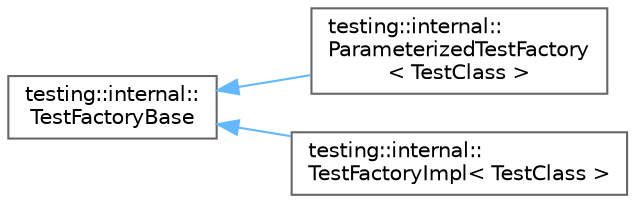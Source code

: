 digraph "Graphical Class Hierarchy"
{
 // LATEX_PDF_SIZE
  bgcolor="transparent";
  edge [fontname=Helvetica,fontsize=10,labelfontname=Helvetica,labelfontsize=10];
  node [fontname=Helvetica,fontsize=10,shape=box,height=0.2,width=0.4];
  rankdir="LR";
  Node0 [id="Node000000",label="testing::internal::\lTestFactoryBase",height=0.2,width=0.4,color="grey40", fillcolor="white", style="filled",URL="$classtesting_1_1internal_1_1_test_factory_base.html",tooltip=" "];
  Node0 -> Node1 [id="edge205_Node000000_Node000001",dir="back",color="steelblue1",style="solid",tooltip=" "];
  Node1 [id="Node000001",label="testing::internal::\lParameterizedTestFactory\l\< TestClass \>",height=0.2,width=0.4,color="grey40", fillcolor="white", style="filled",URL="$classtesting_1_1internal_1_1_parameterized_test_factory.html",tooltip=" "];
  Node0 -> Node2 [id="edge206_Node000000_Node000002",dir="back",color="steelblue1",style="solid",tooltip=" "];
  Node2 [id="Node000002",label="testing::internal::\lTestFactoryImpl\< TestClass \>",height=0.2,width=0.4,color="grey40", fillcolor="white", style="filled",URL="$classtesting_1_1internal_1_1_test_factory_impl.html",tooltip=" "];
}
